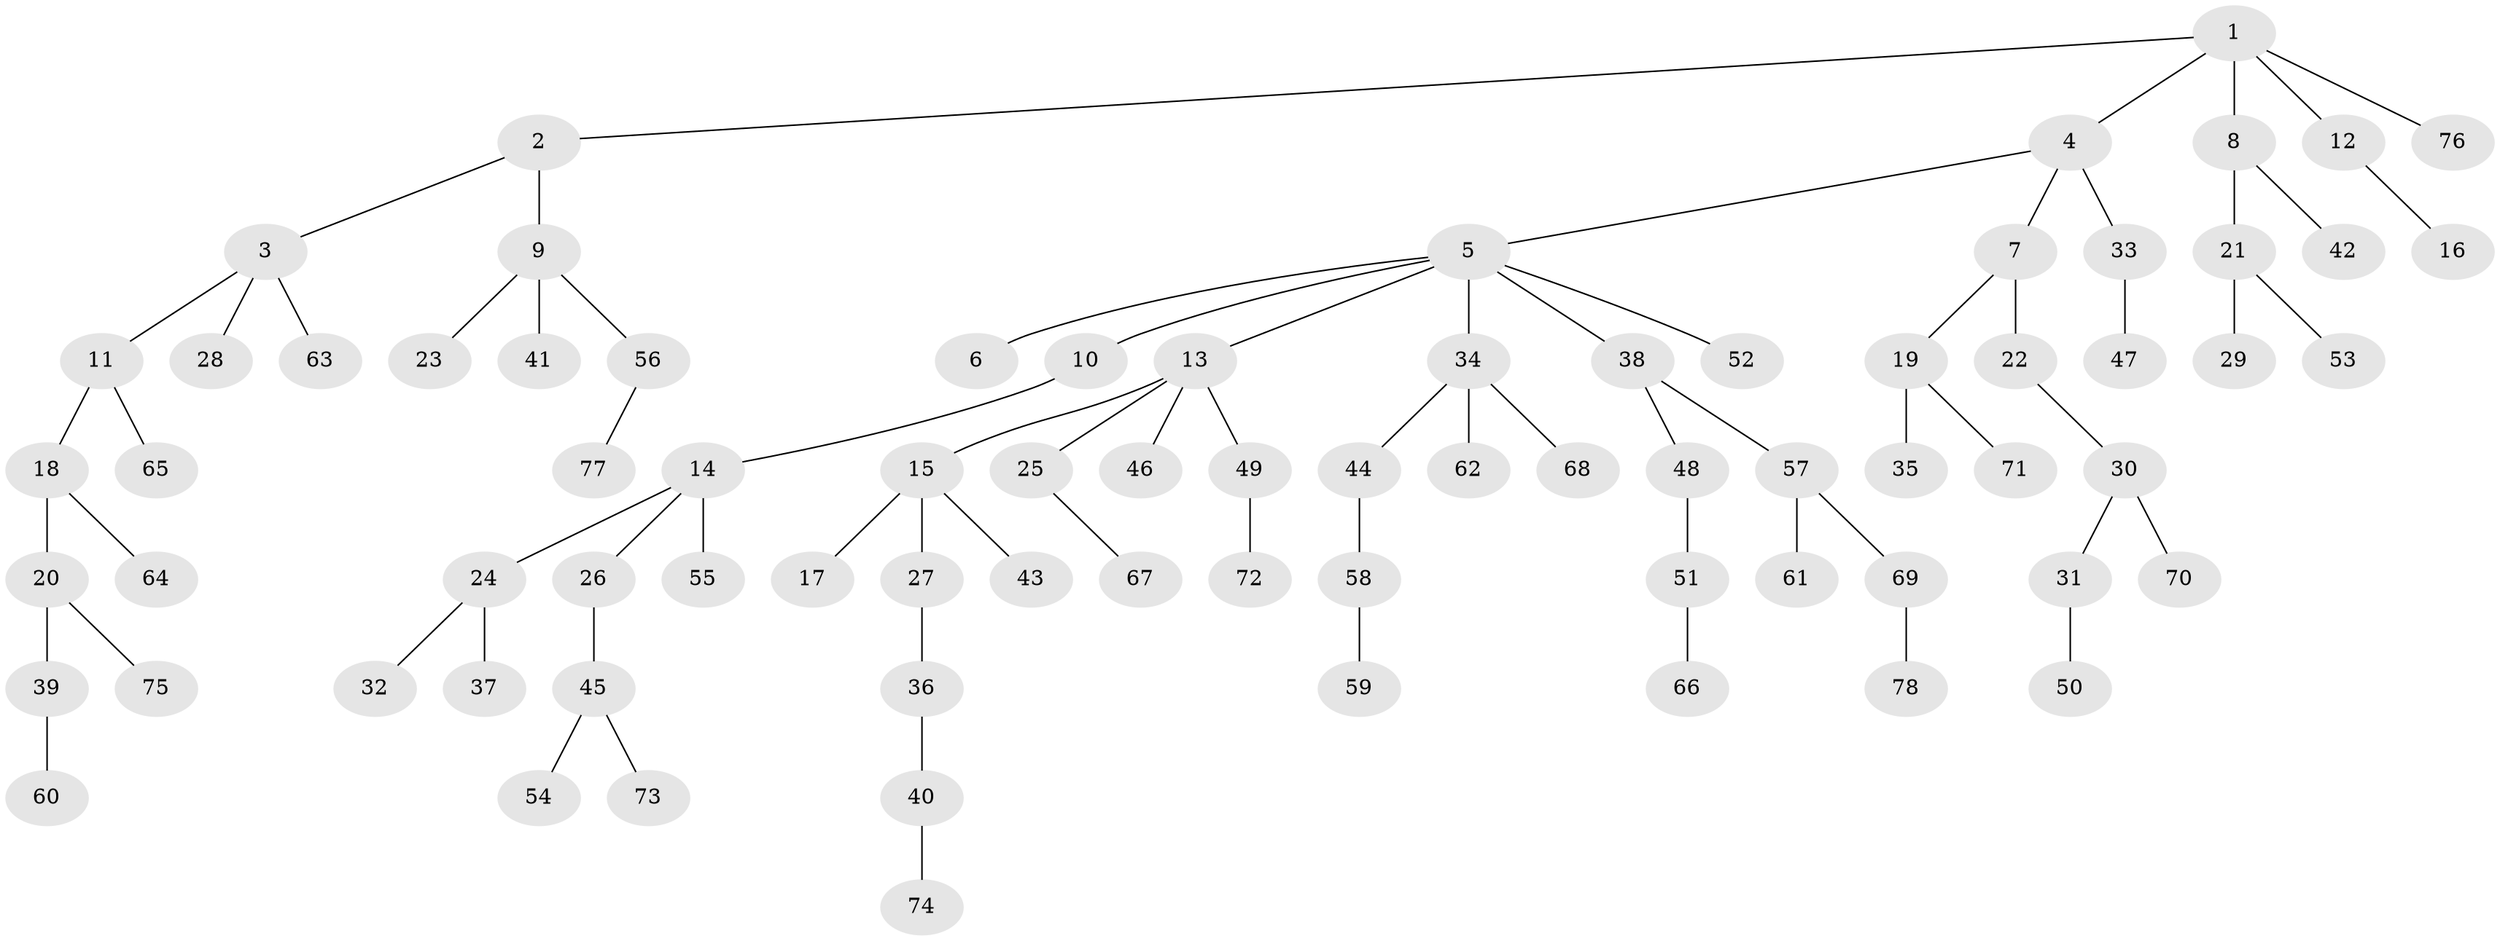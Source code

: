 // Generated by graph-tools (version 1.1) at 2025/11/02/27/25 16:11:25]
// undirected, 78 vertices, 77 edges
graph export_dot {
graph [start="1"]
  node [color=gray90,style=filled];
  1;
  2;
  3;
  4;
  5;
  6;
  7;
  8;
  9;
  10;
  11;
  12;
  13;
  14;
  15;
  16;
  17;
  18;
  19;
  20;
  21;
  22;
  23;
  24;
  25;
  26;
  27;
  28;
  29;
  30;
  31;
  32;
  33;
  34;
  35;
  36;
  37;
  38;
  39;
  40;
  41;
  42;
  43;
  44;
  45;
  46;
  47;
  48;
  49;
  50;
  51;
  52;
  53;
  54;
  55;
  56;
  57;
  58;
  59;
  60;
  61;
  62;
  63;
  64;
  65;
  66;
  67;
  68;
  69;
  70;
  71;
  72;
  73;
  74;
  75;
  76;
  77;
  78;
  1 -- 2;
  1 -- 4;
  1 -- 8;
  1 -- 12;
  1 -- 76;
  2 -- 3;
  2 -- 9;
  3 -- 11;
  3 -- 28;
  3 -- 63;
  4 -- 5;
  4 -- 7;
  4 -- 33;
  5 -- 6;
  5 -- 10;
  5 -- 13;
  5 -- 34;
  5 -- 38;
  5 -- 52;
  7 -- 19;
  7 -- 22;
  8 -- 21;
  8 -- 42;
  9 -- 23;
  9 -- 41;
  9 -- 56;
  10 -- 14;
  11 -- 18;
  11 -- 65;
  12 -- 16;
  13 -- 15;
  13 -- 25;
  13 -- 46;
  13 -- 49;
  14 -- 24;
  14 -- 26;
  14 -- 55;
  15 -- 17;
  15 -- 27;
  15 -- 43;
  18 -- 20;
  18 -- 64;
  19 -- 35;
  19 -- 71;
  20 -- 39;
  20 -- 75;
  21 -- 29;
  21 -- 53;
  22 -- 30;
  24 -- 32;
  24 -- 37;
  25 -- 67;
  26 -- 45;
  27 -- 36;
  30 -- 31;
  30 -- 70;
  31 -- 50;
  33 -- 47;
  34 -- 44;
  34 -- 62;
  34 -- 68;
  36 -- 40;
  38 -- 48;
  38 -- 57;
  39 -- 60;
  40 -- 74;
  44 -- 58;
  45 -- 54;
  45 -- 73;
  48 -- 51;
  49 -- 72;
  51 -- 66;
  56 -- 77;
  57 -- 61;
  57 -- 69;
  58 -- 59;
  69 -- 78;
}
